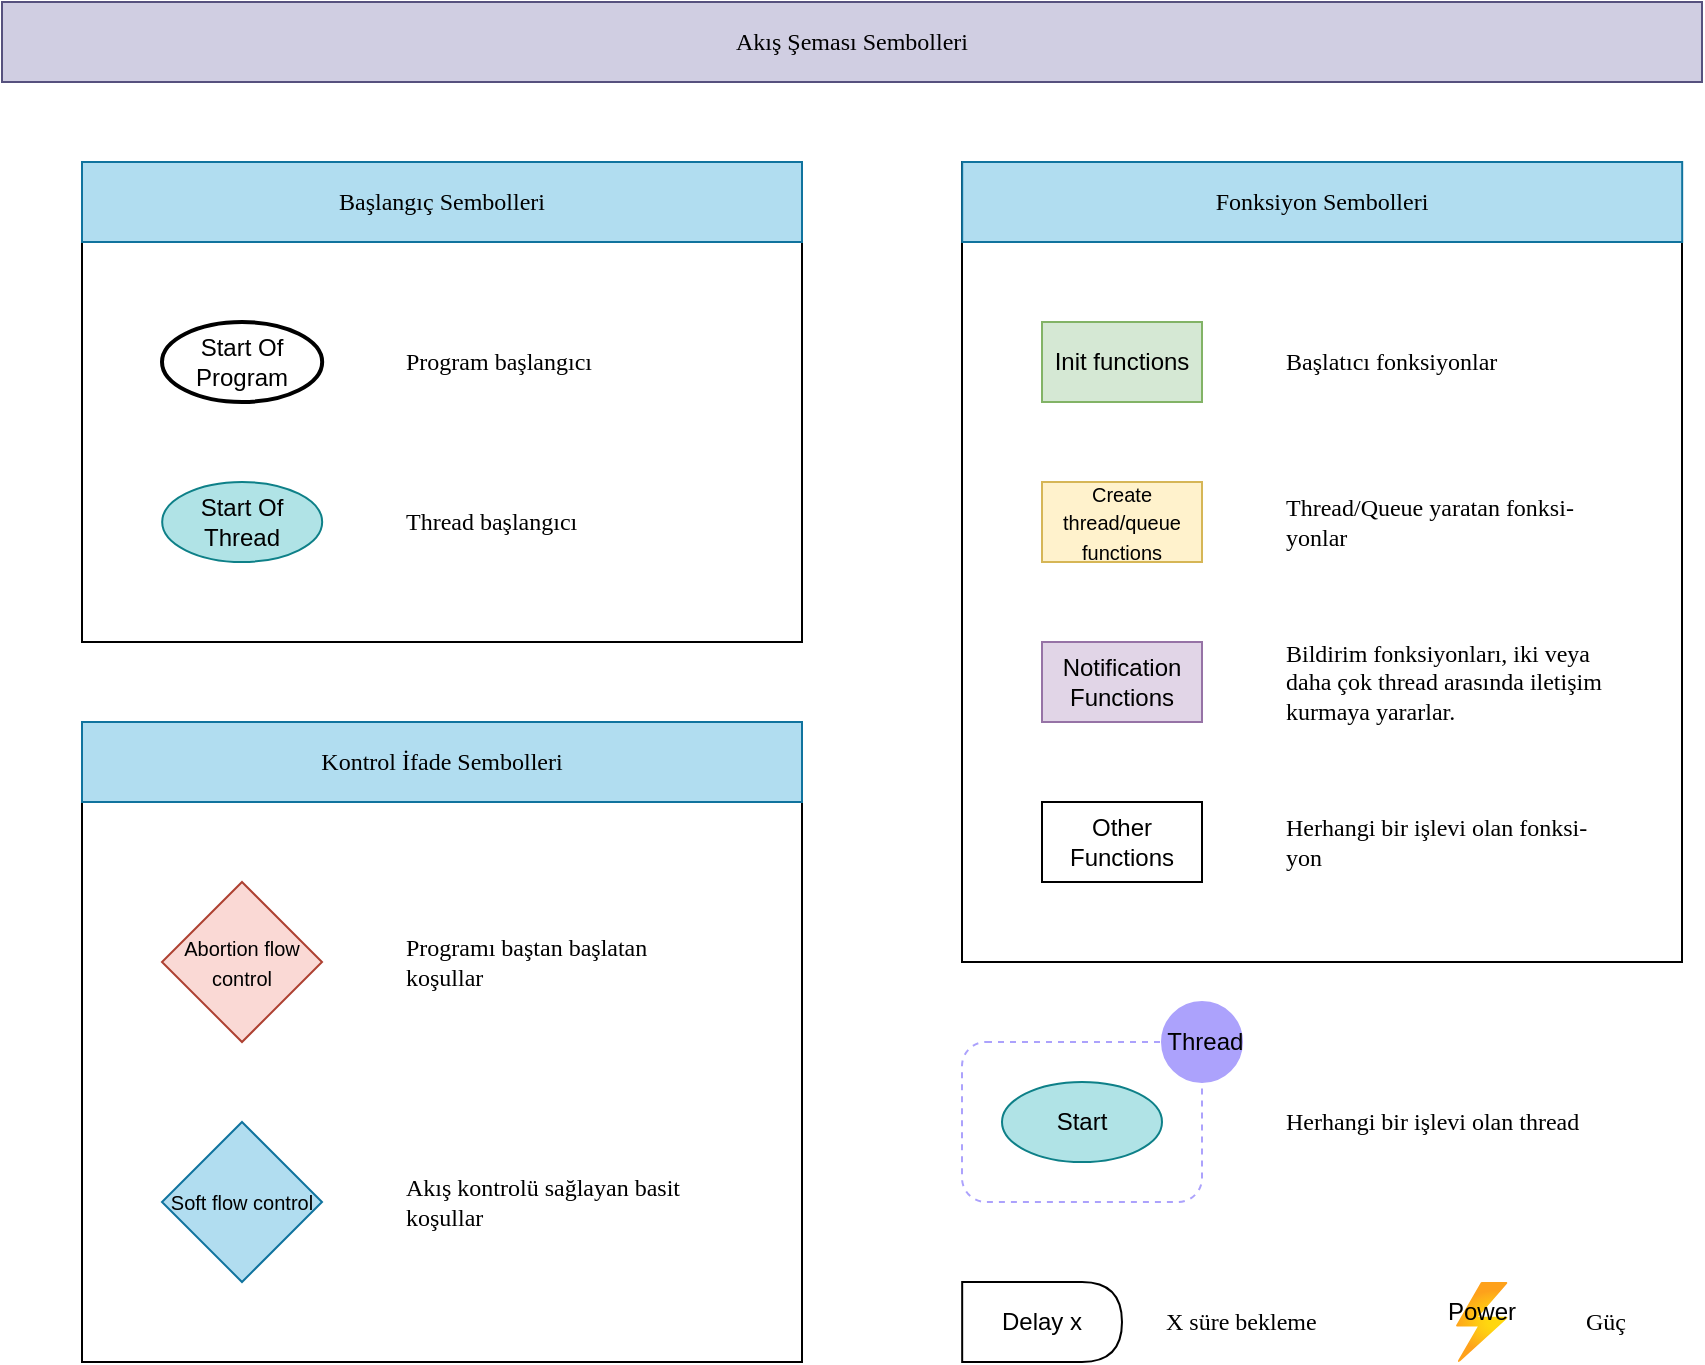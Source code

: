 <mxfile version="22.1.16" type="github">
  <diagram name="Page-1" id="e9KVWNwdquVDA6yy_A7A">
    <mxGraphModel dx="1176" dy="1138" grid="1" gridSize="10" guides="1" tooltips="1" connect="1" arrows="1" fold="1" page="1" pageScale="1" pageWidth="850" pageHeight="1100" math="0" shadow="0">
      <root>
        <mxCell id="0" />
        <mxCell id="1" parent="0" />
        <mxCell id="tO7G1e2xOlgmxQVlNfmW-23" value="" style="rounded=0;whiteSpace=wrap;html=1;fillColor=none;" vertex="1" parent="1">
          <mxGeometry x="40" y="80" width="360" height="240" as="geometry" />
        </mxCell>
        <mxCell id="tO7G1e2xOlgmxQVlNfmW-5" value="" style="rounded=0;whiteSpace=wrap;html=1;fillColor=none;" vertex="1" parent="1">
          <mxGeometry x="480" y="80" width="360" height="400" as="geometry" />
        </mxCell>
        <mxCell id="tO7G1e2xOlgmxQVlNfmW-1" value="Start Of Program" style="strokeWidth=2;html=1;shape=mxgraph.flowchart.start_1;whiteSpace=wrap;" vertex="1" parent="1">
          <mxGeometry x="80" y="160" width="80.09" height="40" as="geometry" />
        </mxCell>
        <mxCell id="tO7G1e2xOlgmxQVlNfmW-2" value="&lt;font face=&quot;Times New Roman&quot;&gt;Program başlangıcı&lt;/font&gt;" style="text;html=1;strokeColor=none;fillColor=none;align=left;verticalAlign=middle;whiteSpace=wrap;rounded=0;" vertex="1" parent="1">
          <mxGeometry x="200" y="160" width="160" height="40" as="geometry" />
        </mxCell>
        <mxCell id="tO7G1e2xOlgmxQVlNfmW-3" value="Init functions" style="rounded=0;whiteSpace=wrap;html=1;fillColor=#d5e8d4;strokeColor=#82b366;" vertex="1" parent="1">
          <mxGeometry x="520" y="160" width="80" height="40" as="geometry" />
        </mxCell>
        <mxCell id="tO7G1e2xOlgmxQVlNfmW-4" value="&lt;font face=&quot;Times New Roman&quot;&gt;Akış Şeması Sembolleri&lt;/font&gt;" style="text;html=1;strokeColor=#56517e;fillColor=#d0cee2;align=center;verticalAlign=middle;whiteSpace=wrap;rounded=0;" vertex="1" parent="1">
          <mxGeometry width="850" height="40" as="geometry" />
        </mxCell>
        <mxCell id="tO7G1e2xOlgmxQVlNfmW-6" value="&lt;font face=&quot;Times New Roman&quot;&gt;Başlatıcı fonksiyonlar&lt;/font&gt;" style="text;html=1;strokeColor=none;fillColor=none;align=left;verticalAlign=middle;whiteSpace=wrap;rounded=0;" vertex="1" parent="1">
          <mxGeometry x="640" y="160" width="160" height="40" as="geometry" />
        </mxCell>
        <mxCell id="tO7G1e2xOlgmxQVlNfmW-7" value="&lt;font style=&quot;font-size: 10px;&quot;&gt;Create thread/queue functions&lt;/font&gt;" style="rounded=0;whiteSpace=wrap;html=1;fillColor=#fff2cc;strokeColor=#d6b656;" vertex="1" parent="1">
          <mxGeometry x="520" y="240" width="80" height="40" as="geometry" />
        </mxCell>
        <mxCell id="tO7G1e2xOlgmxQVlNfmW-8" value="&lt;font face=&quot;Times New Roman&quot;&gt;Thread/Queue yaratan fonksi-yonlar&lt;/font&gt;" style="text;html=1;strokeColor=none;fillColor=none;align=left;verticalAlign=middle;whiteSpace=wrap;rounded=0;" vertex="1" parent="1">
          <mxGeometry x="640" y="240" width="160" height="40" as="geometry" />
        </mxCell>
        <mxCell id="tO7G1e2xOlgmxQVlNfmW-9" value="&lt;font face=&quot;Times New Roman&quot;&gt;Herhangi bir işlevi olan fonksi-yon&lt;/font&gt;" style="text;html=1;strokeColor=none;fillColor=none;align=left;verticalAlign=middle;whiteSpace=wrap;rounded=0;" vertex="1" parent="1">
          <mxGeometry x="640" y="400" width="160" height="40" as="geometry" />
        </mxCell>
        <mxCell id="tO7G1e2xOlgmxQVlNfmW-10" value="Other Functions" style="rounded=0;whiteSpace=wrap;html=1;" vertex="1" parent="1">
          <mxGeometry x="520" y="400" width="80" height="40" as="geometry" />
        </mxCell>
        <mxCell id="tO7G1e2xOlgmxQVlNfmW-11" value="Notification Functions" style="rounded=0;whiteSpace=wrap;html=1;fillColor=#e1d5e7;strokeColor=#9673a6;" vertex="1" parent="1">
          <mxGeometry x="520" y="320" width="80" height="40" as="geometry" />
        </mxCell>
        <mxCell id="tO7G1e2xOlgmxQVlNfmW-12" value="&lt;font face=&quot;Times New Roman&quot;&gt;Bildirim fonksiyonları, iki veya daha çok thread arasında iletişim kurmaya yararlar.&lt;/font&gt;" style="text;html=1;strokeColor=none;fillColor=none;align=left;verticalAlign=middle;whiteSpace=wrap;rounded=0;" vertex="1" parent="1">
          <mxGeometry x="640" y="320" width="160" height="40" as="geometry" />
        </mxCell>
        <mxCell id="tO7G1e2xOlgmxQVlNfmW-14" value="Start Of Thread" style="ellipse;whiteSpace=wrap;html=1;fillColor=#b0e3e6;strokeColor=#0e8088;" vertex="1" parent="1">
          <mxGeometry x="80.09" y="240" width="80" height="40" as="geometry" />
        </mxCell>
        <mxCell id="tO7G1e2xOlgmxQVlNfmW-15" value="&lt;font face=&quot;Times New Roman&quot;&gt;Thread başlangıcı&lt;/font&gt;" style="text;html=1;strokeColor=none;fillColor=none;align=left;verticalAlign=middle;whiteSpace=wrap;rounded=0;" vertex="1" parent="1">
          <mxGeometry x="200" y="240" width="160" height="40" as="geometry" />
        </mxCell>
        <mxCell id="tO7G1e2xOlgmxQVlNfmW-16" value="&lt;font face=&quot;Times New Roman&quot;&gt;Fonksiyon Sembolleri&lt;/font&gt;" style="text;html=1;strokeColor=#10739e;fillColor=#b1ddf0;align=center;verticalAlign=middle;whiteSpace=wrap;rounded=0;" vertex="1" parent="1">
          <mxGeometry x="480.09" y="80" width="360" height="40" as="geometry" />
        </mxCell>
        <mxCell id="tO7G1e2xOlgmxQVlNfmW-17" value="" style="rounded=0;whiteSpace=wrap;html=1;fillColor=none;" vertex="1" parent="1">
          <mxGeometry x="40" y="360" width="360" height="320" as="geometry" />
        </mxCell>
        <mxCell id="tO7G1e2xOlgmxQVlNfmW-18" value="&lt;font face=&quot;Times New Roman&quot;&gt;Kontrol İfade Sembolleri&lt;/font&gt;" style="text;html=1;fillColor=#b1ddf0;align=center;verticalAlign=middle;whiteSpace=wrap;rounded=0;strokeColor=#10739e;" vertex="1" parent="1">
          <mxGeometry x="40" y="360" width="360" height="40" as="geometry" />
        </mxCell>
        <mxCell id="tO7G1e2xOlgmxQVlNfmW-19" value="&lt;span style=&quot;font-size: 10px;&quot;&gt;Abortion flow control&lt;/span&gt;" style="rhombus;whiteSpace=wrap;html=1;fillColor=#fad9d5;strokeColor=#ae4132;" vertex="1" parent="1">
          <mxGeometry x="80" y="440" width="80" height="80" as="geometry" />
        </mxCell>
        <mxCell id="tO7G1e2xOlgmxQVlNfmW-20" value="&lt;span style=&quot;font-size: 10px;&quot;&gt;Soft flow control&lt;/span&gt;" style="rhombus;whiteSpace=wrap;html=1;fillColor=#b1ddf0;strokeColor=#10739e;" vertex="1" parent="1">
          <mxGeometry x="80" y="560" width="80" height="80" as="geometry" />
        </mxCell>
        <mxCell id="tO7G1e2xOlgmxQVlNfmW-21" value="&lt;font face=&quot;Times New Roman&quot;&gt;Programı baştan başlatan koşullar&amp;nbsp;&lt;/font&gt;" style="text;html=1;strokeColor=none;fillColor=none;align=left;verticalAlign=middle;whiteSpace=wrap;rounded=0;" vertex="1" parent="1">
          <mxGeometry x="200" y="440" width="160" height="80" as="geometry" />
        </mxCell>
        <mxCell id="tO7G1e2xOlgmxQVlNfmW-22" value="&lt;font face=&quot;Times New Roman&quot;&gt;Akış kontrolü sağlayan basit koşullar&lt;/font&gt;" style="text;html=1;strokeColor=none;fillColor=none;align=left;verticalAlign=middle;whiteSpace=wrap;rounded=0;" vertex="1" parent="1">
          <mxGeometry x="200" y="560" width="160" height="80" as="geometry" />
        </mxCell>
        <mxCell id="tO7G1e2xOlgmxQVlNfmW-24" value="&lt;font face=&quot;Times New Roman&quot;&gt;Başlangıç Sembolleri&lt;/font&gt;" style="text;html=1;strokeColor=#10739e;fillColor=#b1ddf0;align=center;verticalAlign=middle;whiteSpace=wrap;rounded=0;" vertex="1" parent="1">
          <mxGeometry x="40" y="80" width="360" height="40" as="geometry" />
        </mxCell>
        <mxCell id="tO7G1e2xOlgmxQVlNfmW-25" value="" style="rounded=1;whiteSpace=wrap;html=1;dashed=1;fillColor=none;strokeColor=#ACA2FC;" vertex="1" parent="1">
          <mxGeometry x="480" y="520" width="120" height="80" as="geometry" />
        </mxCell>
        <mxCell id="tO7G1e2xOlgmxQVlNfmW-26" value="&amp;nbsp;Thread" style="ellipse;whiteSpace=wrap;html=1;aspect=fixed;fillColor=#ACA2FC;strokeColor=#ACA2FC;" vertex="1" parent="1">
          <mxGeometry x="580" y="500" width="40" height="40" as="geometry" />
        </mxCell>
        <mxCell id="tO7G1e2xOlgmxQVlNfmW-28" value="Start" style="ellipse;whiteSpace=wrap;html=1;fillColor=#b0e3e6;strokeColor=#0e8088;" vertex="1" parent="1">
          <mxGeometry x="500" y="540" width="80" height="40" as="geometry" />
        </mxCell>
        <mxCell id="tO7G1e2xOlgmxQVlNfmW-31" value="&lt;font face=&quot;Times New Roman&quot;&gt;Herhangi bir işlevi olan thread&lt;/font&gt;" style="text;html=1;strokeColor=none;fillColor=none;align=left;verticalAlign=middle;whiteSpace=wrap;rounded=0;" vertex="1" parent="1">
          <mxGeometry x="640" y="540" width="160" height="40" as="geometry" />
        </mxCell>
        <mxCell id="tO7G1e2xOlgmxQVlNfmW-32" value="Delay x" style="shape=delay;whiteSpace=wrap;html=1;" vertex="1" parent="1">
          <mxGeometry x="480.09" y="640" width="79.91" height="40" as="geometry" />
        </mxCell>
        <mxCell id="tO7G1e2xOlgmxQVlNfmW-33" value="&lt;font face=&quot;Times New Roman&quot;&gt;X süre bekleme&amp;nbsp;&lt;/font&gt;" style="text;html=1;strokeColor=none;fillColor=none;align=left;verticalAlign=middle;whiteSpace=wrap;rounded=0;" vertex="1" parent="1">
          <mxGeometry x="580" y="640" width="90" height="40" as="geometry" />
        </mxCell>
        <mxCell id="tO7G1e2xOlgmxQVlNfmW-35" value="" style="image;aspect=fixed;html=1;points=[];align=center;fontSize=12;image=img/lib/azure2/general/Power.svg;" vertex="1" parent="1">
          <mxGeometry x="726.97" y="640" width="25.88" height="40" as="geometry" />
        </mxCell>
        <mxCell id="tO7G1e2xOlgmxQVlNfmW-36" value="Power" style="text;html=1;strokeColor=none;fillColor=none;align=center;verticalAlign=middle;whiteSpace=wrap;rounded=0;" vertex="1" parent="1">
          <mxGeometry x="710" y="640" width="60" height="30" as="geometry" />
        </mxCell>
        <mxCell id="tO7G1e2xOlgmxQVlNfmW-37" value="&lt;font face=&quot;Times New Roman&quot;&gt;Güç&lt;/font&gt;" style="text;html=1;strokeColor=none;fillColor=none;align=left;verticalAlign=middle;whiteSpace=wrap;rounded=0;" vertex="1" parent="1">
          <mxGeometry x="790" y="640" width="40" height="40" as="geometry" />
        </mxCell>
      </root>
    </mxGraphModel>
  </diagram>
</mxfile>
